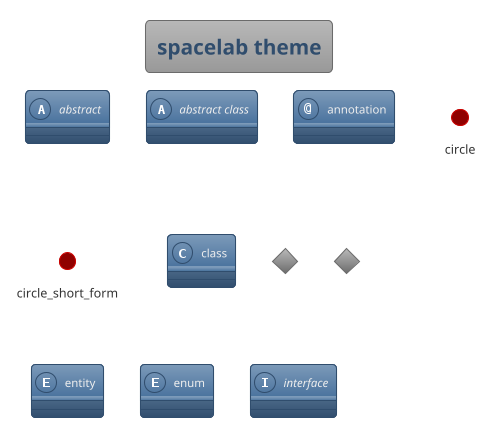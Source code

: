' Do not edit
' Theme Gallery
' autogenerated by script
'
@startuml
!theme spacelab
title spacelab theme
abstract        abstract
abstract class  "abstract class"
annotation      annotation
circle          circle
()              circle_short_form
class           class
diamond         diamond
<>              diamond_short_form
entity          entity
enum            enum
interface       interface
@enduml
